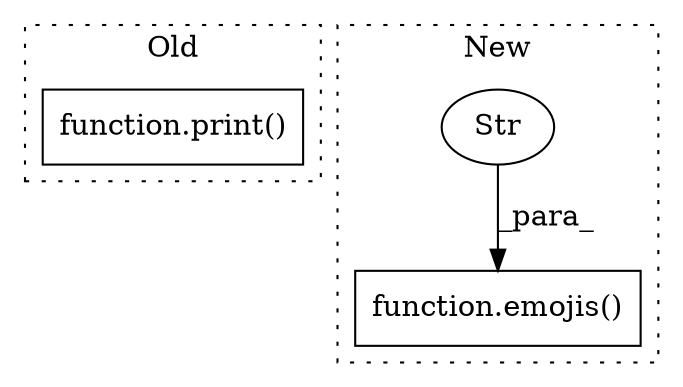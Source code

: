digraph G {
subgraph cluster0 {
1 [label="function.print()" a="75" s="417,449" l="6,1" shape="box"];
label = "Old";
style="dotted";
}
subgraph cluster1 {
2 [label="function.emojis()" a="75" s="1073,1103" l="7,1" shape="box"];
3 [label="Str" a="66" s="1080" l="23" shape="ellipse"];
label = "New";
style="dotted";
}
3 -> 2 [label="_para_"];
}